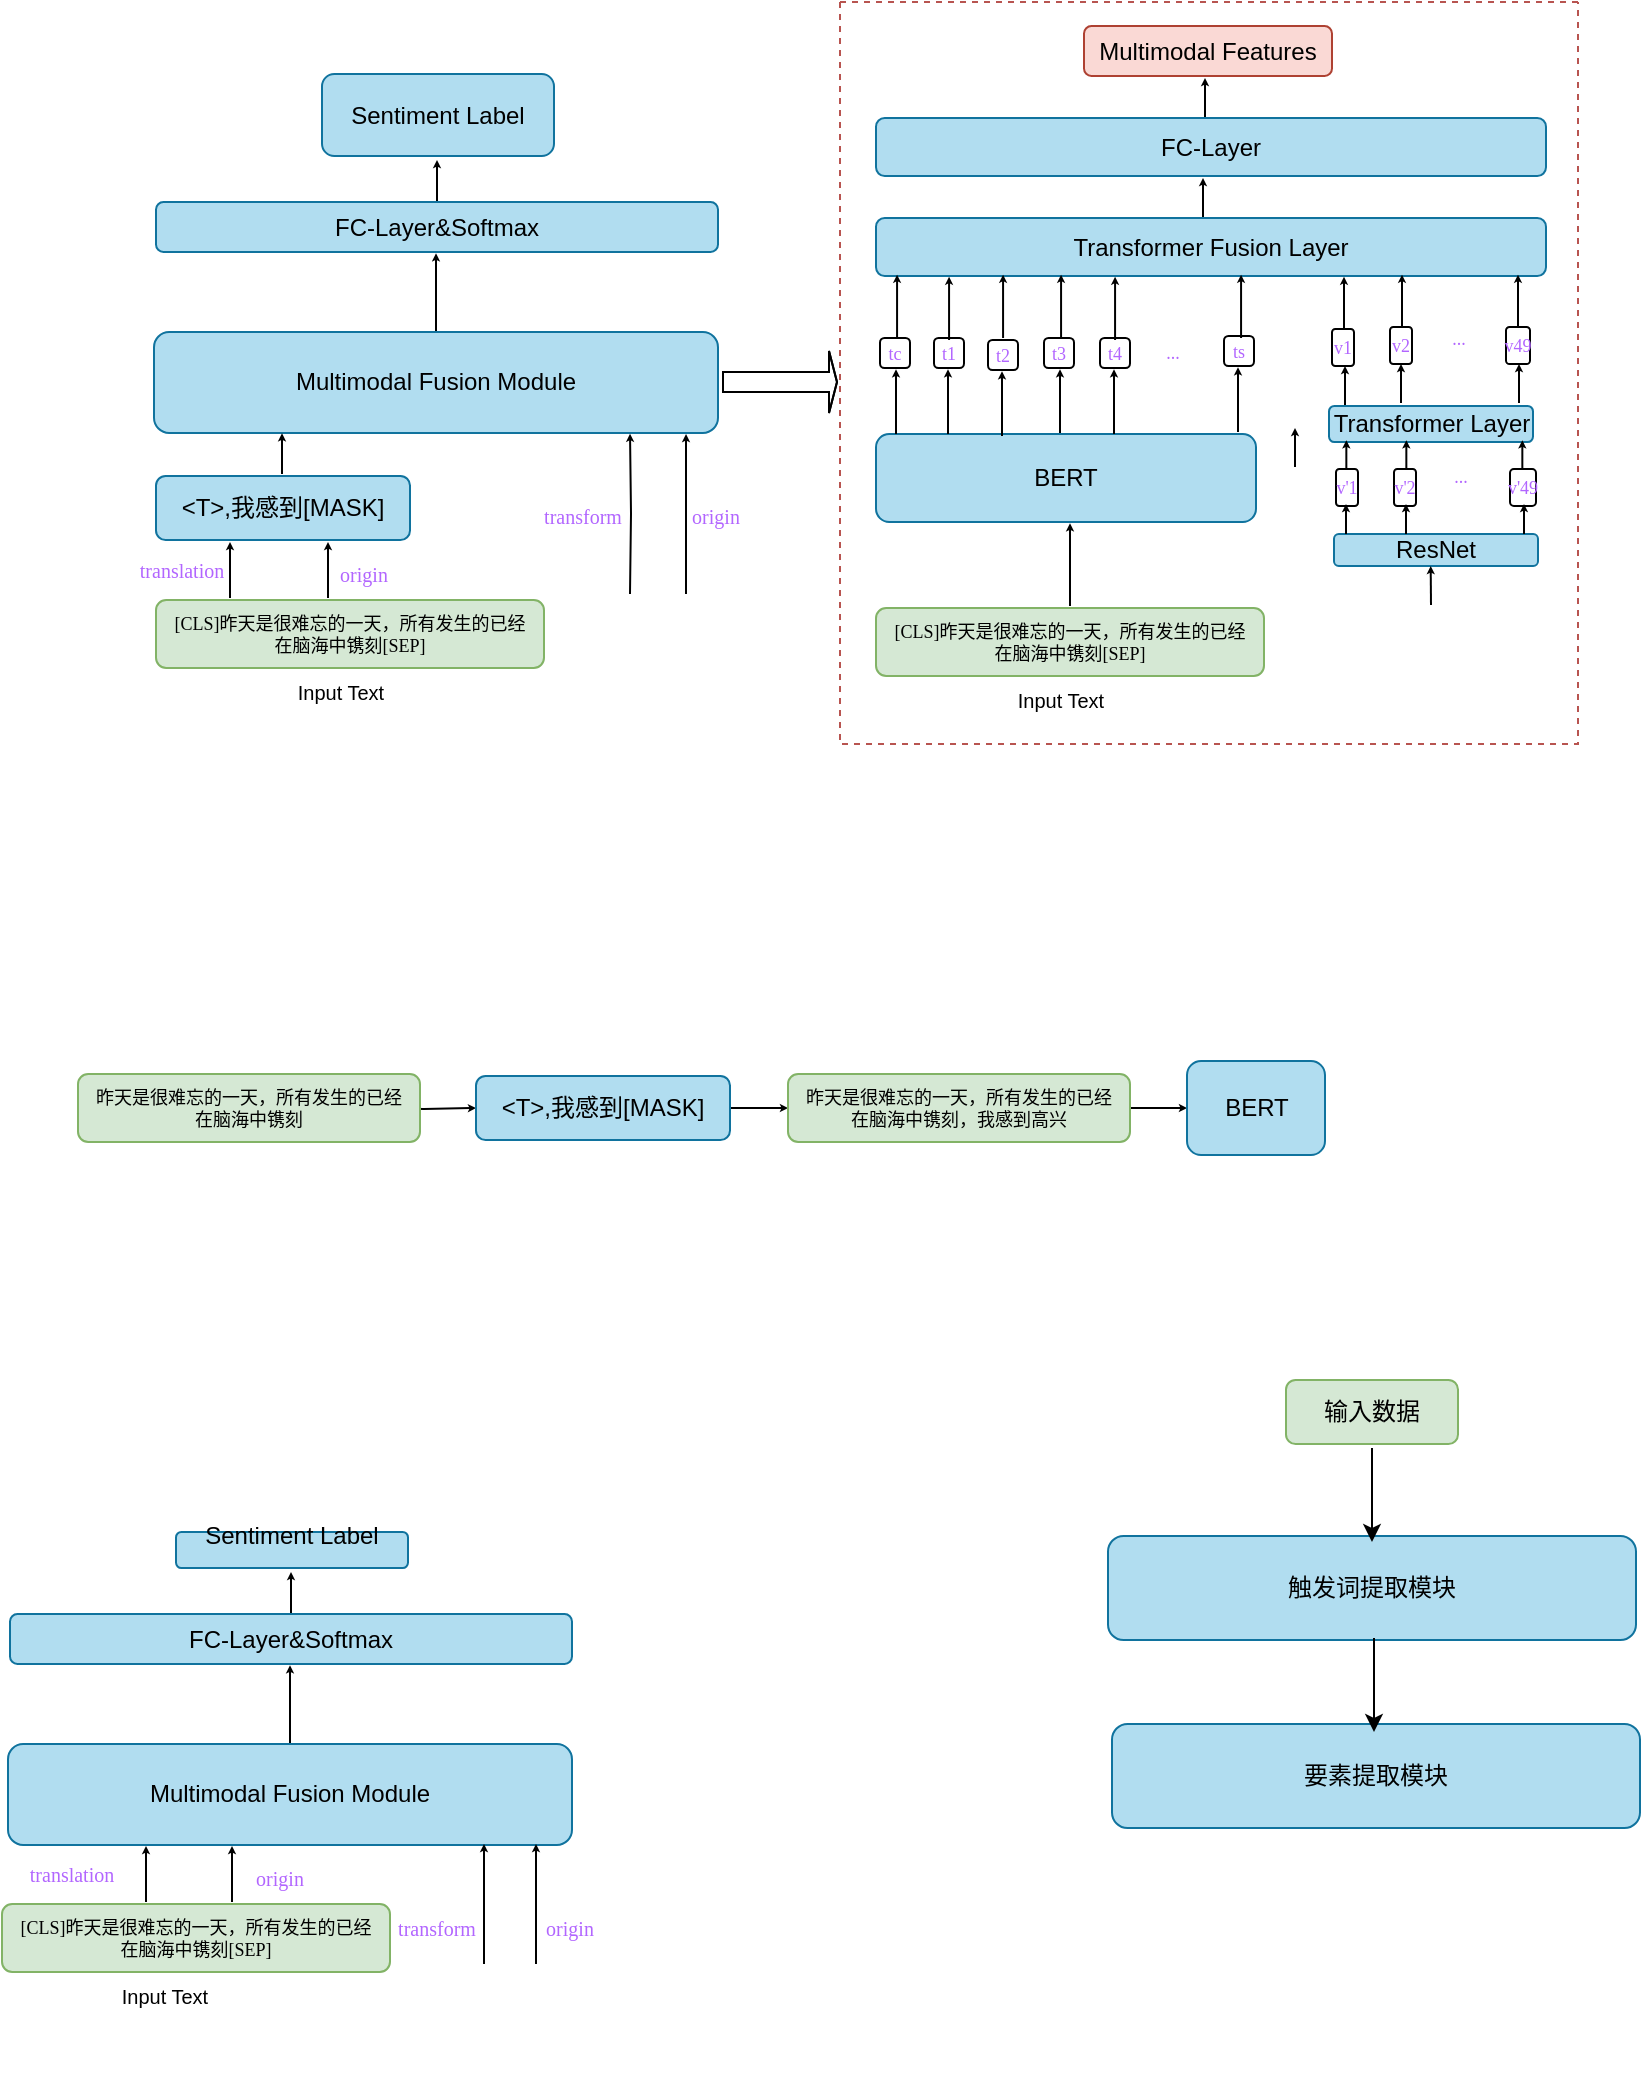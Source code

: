 <mxfile version="22.0.4" type="github" pages="2">
  <diagram id="DhMvold3SxJ4Q7dlmQQz" name="第 1 页">
    <mxGraphModel dx="1221" dy="733" grid="0" gridSize="10" guides="1" tooltips="1" connect="1" arrows="1" fold="1" page="1" pageScale="1" pageWidth="1200" pageHeight="1600" math="0" shadow="0">
      <root>
        <mxCell id="0" />
        <mxCell id="1" parent="0" />
        <mxCell id="Sds84R7D_vY4Y2khIh2S-21" value="" style="edgeStyle=orthogonalEdgeStyle;rounded=0;jumpSize=1;orthogonalLoop=1;jettySize=auto;exitX=0.5;exitY=0;exitDx=0;exitDy=0;fontFamily=Times New Roman;fontSize=15;fontColor=#B266FF;startSize=1;endSize=1;" parent="1" edge="1">
          <mxGeometry relative="1" as="geometry">
            <mxPoint x="563" y="397.667" as="targetPoint" />
            <mxPoint x="563" y="430" as="sourcePoint" />
          </mxGeometry>
        </mxCell>
        <mxCell id="Sds84R7D_vY4Y2khIh2S-1" value="BERT" style="rounded=1;whiteSpace=wrap;fillColor=#b1ddf0;strokeColor=#10739e;" parent="1" vertex="1">
          <mxGeometry x="471" y="430" width="190" height="44" as="geometry" />
        </mxCell>
        <mxCell id="Sds84R7D_vY4Y2khIh2S-2" value="ResNet" style="rounded=1;whiteSpace=wrap;fillColor=#b1ddf0;strokeColor=#10739e;" parent="1" vertex="1">
          <mxGeometry x="700" y="480" width="102" height="16" as="geometry" />
        </mxCell>
        <mxCell id="Sds84R7D_vY4Y2khIh2S-35" value="" style="edgeStyle=orthogonalEdgeStyle;rounded=0;jumpSize=1;orthogonalLoop=1;jettySize=auto;fontFamily=Times New Roman;fontSize=15;fontColor=#B266FF;startSize=1;endSize=1;" parent="1" edge="1">
          <mxGeometry relative="1" as="geometry">
            <mxPoint x="568" y="474.667" as="targetPoint" />
            <mxPoint x="568" y="516" as="sourcePoint" />
          </mxGeometry>
        </mxCell>
        <mxCell id="Sds84R7D_vY4Y2khIh2S-4" value="[CLS]昨天是很难忘的一天，所有发生的已经&#xa;在脑海中镌刻[SEP]" style="text;resizable=0;autosize=1;align=center;verticalAlign=middle;points=[];fillColor=#d5e8d4;strokeColor=#82b366;rounded=1;fontFamily=Times New Roman;fontSize=9;" parent="1" vertex="1">
          <mxGeometry x="471" y="517" width="194" height="34" as="geometry" />
        </mxCell>
        <mxCell id="Sds84R7D_vY4Y2khIh2S-5" value="Input Text" style="text;resizable=0;autosize=1;align=center;verticalAlign=middle;points=[];fillColor=none;strokeColor=none;rounded=0;fontSize=10;" parent="1" vertex="1">
          <mxGeometry x="536" y="551" width="55" height="24" as="geometry" />
        </mxCell>
        <mxCell id="Sds84R7D_vY4Y2khIh2S-40" value="" style="edgeStyle=orthogonalEdgeStyle;rounded=0;jumpSize=1;orthogonalLoop=1;jettySize=auto;exitX=0.5;exitY=0;exitDx=0;exitDy=0;fontFamily=Times New Roman;fontSize=15;fontColor=#B266FF;startSize=1;endSize=1;entryX=0.474;entryY=1;entryDx=0;entryDy=0;entryPerimeter=0;" parent="1" source="Sds84R7D_vY4Y2khIh2S-9" target="Sds84R7D_vY4Y2khIh2S-2" edge="1">
          <mxGeometry relative="1" as="geometry">
            <mxPoint x="748.333" y="501.667" as="targetPoint" />
          </mxGeometry>
        </mxCell>
        <mxCell id="Sds84R7D_vY4Y2khIh2S-9" value="" style="shape=image;imageAspect=0;aspect=fixed;verticalLabelPosition=bottom;verticalAlign=top;fontFamily=Times New Roman;fontSize=9;fontColor=#B266FF;image=https://img1.baidu.com/it/u=3268316227,427495481&amp;fm=253&amp;fmt=auto&amp;app=138&amp;f=JPEG?w=500&amp;h=500;" parent="1" vertex="1">
          <mxGeometry x="718" y="515.5" width="61" height="61" as="geometry" />
        </mxCell>
        <mxCell id="Sds84R7D_vY4Y2khIh2S-12" value="tc" style="rounded=1;whiteSpace=wrap;fontFamily=Times New Roman;fontSize=9;fontColor=#B266FF;" parent="1" vertex="1">
          <mxGeometry x="473" y="382" width="15" height="15" as="geometry" />
        </mxCell>
        <mxCell id="Sds84R7D_vY4Y2khIh2S-13" value="t1" style="rounded=1;whiteSpace=wrap;fontFamily=Times New Roman;fontSize=9;fontColor=#B266FF;" parent="1" vertex="1">
          <mxGeometry x="500" y="382" width="15" height="15" as="geometry" />
        </mxCell>
        <mxCell id="Sds84R7D_vY4Y2khIh2S-14" value="t2" style="rounded=1;whiteSpace=wrap;fontFamily=Times New Roman;fontSize=9;fontColor=#B266FF;" parent="1" vertex="1">
          <mxGeometry x="527" y="383" width="15" height="15" as="geometry" />
        </mxCell>
        <mxCell id="Sds84R7D_vY4Y2khIh2S-15" value="ts" style="rounded=1;whiteSpace=wrap;fontFamily=Times New Roman;fontSize=9;fontColor=#B266FF;" parent="1" vertex="1">
          <mxGeometry x="645" y="381" width="15" height="15" as="geometry" />
        </mxCell>
        <mxCell id="Sds84R7D_vY4Y2khIh2S-16" value="..." style="text;resizable=0;autosize=1;align=center;verticalAlign=middle;points=[];fillColor=none;strokeColor=none;rounded=0;fontFamily=Times New Roman;fontSize=9;fontColor=#B266FF;" parent="1" vertex="1">
          <mxGeometry x="605" y="374" width="29" height="30" as="geometry" />
        </mxCell>
        <mxCell id="Sds84R7D_vY4Y2khIh2S-19" value="t3" style="rounded=1;whiteSpace=wrap;fontFamily=Times New Roman;fontSize=9;fontColor=#B266FF;" parent="1" vertex="1">
          <mxGeometry x="555" y="382" width="15" height="15" as="geometry" />
        </mxCell>
        <mxCell id="Sds84R7D_vY4Y2khIh2S-20" value="t4" style="rounded=1;whiteSpace=wrap;fontFamily=Times New Roman;fontSize=9;fontColor=#B266FF;" parent="1" vertex="1">
          <mxGeometry x="583" y="382" width="15" height="15" as="geometry" />
        </mxCell>
        <mxCell id="Sds84R7D_vY4Y2khIh2S-22" value="" style="edgeStyle=orthogonalEdgeStyle;rounded=0;jumpSize=1;orthogonalLoop=1;jettySize=auto;exitX=0.5;exitY=0;exitDx=0;exitDy=0;fontFamily=Times New Roman;fontSize=15;fontColor=#B266FF;startSize=1;endSize=1;" parent="1" edge="1">
          <mxGeometry relative="1" as="geometry">
            <mxPoint x="590" y="397.667" as="targetPoint" />
            <mxPoint x="590" y="430" as="sourcePoint" />
          </mxGeometry>
        </mxCell>
        <mxCell id="Sds84R7D_vY4Y2khIh2S-23" value="" style="edgeStyle=orthogonalEdgeStyle;rounded=0;jumpSize=1;orthogonalLoop=1;jettySize=auto;exitX=0.5;exitY=0;exitDx=0;exitDy=0;fontFamily=Times New Roman;fontSize=15;fontColor=#B266FF;startSize=1;endSize=1;" parent="1" edge="1">
          <mxGeometry relative="1" as="geometry">
            <mxPoint x="652" y="396.667" as="targetPoint" />
            <mxPoint x="652" y="429" as="sourcePoint" />
          </mxGeometry>
        </mxCell>
        <mxCell id="Sds84R7D_vY4Y2khIh2S-24" value="" style="edgeStyle=orthogonalEdgeStyle;jumpSize=1;orthogonalLoop=1;jettySize=auto;exitX=0.5;exitY=0;exitDx=0;exitDy=0;fontFamily=Times New Roman;fontSize=10;fontColor=#B266FF;startSize=1;endSize=1;rounded=0;" parent="1" edge="1">
          <mxGeometry relative="1" as="geometry">
            <mxPoint x="481" y="397.667" as="targetPoint" />
            <mxPoint x="481" y="430" as="sourcePoint" />
          </mxGeometry>
        </mxCell>
        <mxCell id="Sds84R7D_vY4Y2khIh2S-25" value="" style="edgeStyle=orthogonalEdgeStyle;rounded=0;jumpSize=1;orthogonalLoop=1;jettySize=auto;exitX=0.5;exitY=0;exitDx=0;exitDy=0;fontFamily=Times New Roman;fontSize=15;fontColor=#B266FF;startSize=1;endSize=1;" parent="1" edge="1">
          <mxGeometry relative="1" as="geometry">
            <mxPoint x="507" y="397.667" as="targetPoint" />
            <mxPoint x="507" y="430" as="sourcePoint" />
          </mxGeometry>
        </mxCell>
        <mxCell id="Sds84R7D_vY4Y2khIh2S-26" value="" style="edgeStyle=orthogonalEdgeStyle;rounded=0;jumpSize=1;orthogonalLoop=1;jettySize=auto;exitX=0.5;exitY=0;exitDx=0;exitDy=0;fontFamily=Times New Roman;fontSize=15;fontColor=#B266FF;startSize=1;endSize=1;" parent="1" edge="1">
          <mxGeometry relative="1" as="geometry">
            <mxPoint x="534" y="398.667" as="targetPoint" />
            <mxPoint x="534" y="431" as="sourcePoint" />
          </mxGeometry>
        </mxCell>
        <mxCell id="Sds84R7D_vY4Y2khIh2S-30" value="Transformer Fusion Layer" style="rounded=1;whiteSpace=wrap;fillColor=#b1ddf0;strokeColor=#10739e;" parent="1" vertex="1">
          <mxGeometry x="471" y="322" width="335" height="29" as="geometry" />
        </mxCell>
        <mxCell id="Sds84R7D_vY4Y2khIh2S-31" value="Transformer Layer" style="rounded=1;whiteSpace=wrap;fillColor=#b1ddf0;strokeColor=#10739e;align=center;" parent="1" vertex="1">
          <mxGeometry x="697.5" y="416" width="102" height="18" as="geometry" />
        </mxCell>
        <mxCell id="Sds84R7D_vY4Y2khIh2S-36" value="v&#39;1" style="rounded=1;whiteSpace=wrap;fontFamily=Times New Roman;fontSize=9;fontColor=#B266FF;" parent="1" vertex="1">
          <mxGeometry x="701" y="447.5" width="11" height="18.5" as="geometry" />
        </mxCell>
        <mxCell id="Sds84R7D_vY4Y2khIh2S-41" value="v&#39;2" style="rounded=1;whiteSpace=wrap;fontFamily=Times New Roman;fontSize=9;fontColor=#B266FF;" parent="1" vertex="1">
          <mxGeometry x="730" y="447.5" width="11" height="18.5" as="geometry" />
        </mxCell>
        <mxCell id="Sds84R7D_vY4Y2khIh2S-42" value="v&#39;49" style="rounded=1;whiteSpace=wrap;fontFamily=Times New Roman;fontSize=9;fontColor=#B266FF;" parent="1" vertex="1">
          <mxGeometry x="788" y="447.5" width="13" height="18.5" as="geometry" />
        </mxCell>
        <mxCell id="Sds84R7D_vY4Y2khIh2S-43" value="..." style="text;resizable=0;autosize=1;align=center;verticalAlign=middle;points=[];fillColor=none;strokeColor=none;rounded=0;fontFamily=Times New Roman;fontSize=9;fontColor=#B266FF;" parent="1" vertex="1">
          <mxGeometry x="749" y="436" width="29" height="30" as="geometry" />
        </mxCell>
        <mxCell id="Sds84R7D_vY4Y2khIh2S-49" value="" style="edgeStyle=orthogonalEdgeStyle;rounded=0;jumpSize=1;orthogonalLoop=1;jettySize=auto;fontFamily=Times New Roman;fontSize=15;fontColor=#B266FF;startSize=1;endSize=1;" parent="1" edge="1">
          <mxGeometry relative="1" as="geometry">
            <mxPoint x="706.17" y="433.167" as="targetPoint" />
            <mxPoint x="706.17" y="447.5" as="sourcePoint" />
          </mxGeometry>
        </mxCell>
        <mxCell id="Sds84R7D_vY4Y2khIh2S-52" value="" style="edgeStyle=orthogonalEdgeStyle;rounded=0;jumpSize=1;orthogonalLoop=1;jettySize=auto;exitX=0.5;exitY=0;exitDx=0;exitDy=0;fontFamily=Times New Roman;fontSize=15;fontColor=#B266FF;startSize=1;endSize=1;entryX=0.474;entryY=1;entryDx=0;entryDy=0;entryPerimeter=0;" parent="1" edge="1">
          <mxGeometry relative="1" as="geometry">
            <mxPoint x="680.5" y="427" as="targetPoint" />
            <mxPoint x="680.5" y="446.5" as="sourcePoint" />
          </mxGeometry>
        </mxCell>
        <mxCell id="Sds84R7D_vY4Y2khIh2S-53" value="" style="edgeStyle=orthogonalEdgeStyle;rounded=0;jumpSize=1;orthogonalLoop=1;jettySize=auto;fontFamily=Times New Roman;fontSize=15;fontColor=#B266FF;startSize=1;endSize=1;" parent="1" edge="1">
          <mxGeometry relative="1" as="geometry">
            <mxPoint x="706" y="465" as="targetPoint" />
            <mxPoint x="706" y="480" as="sourcePoint" />
          </mxGeometry>
        </mxCell>
        <mxCell id="Sds84R7D_vY4Y2khIh2S-54" value="" style="edgeStyle=orthogonalEdgeStyle;rounded=0;jumpSize=1;orthogonalLoop=1;jettySize=auto;fontFamily=Times New Roman;fontSize=15;fontColor=#B266FF;startSize=1;endSize=1;" parent="1" edge="1">
          <mxGeometry relative="1" as="geometry">
            <mxPoint x="736" y="465" as="targetPoint" />
            <mxPoint x="736" y="480" as="sourcePoint" />
          </mxGeometry>
        </mxCell>
        <mxCell id="Sds84R7D_vY4Y2khIh2S-55" value="" style="edgeStyle=orthogonalEdgeStyle;rounded=0;jumpSize=1;orthogonalLoop=1;jettySize=auto;fontFamily=Times New Roman;fontSize=15;fontColor=#B266FF;startSize=1;endSize=1;" parent="1" edge="1">
          <mxGeometry relative="1" as="geometry">
            <mxPoint x="795" y="465" as="targetPoint" />
            <mxPoint x="795" y="480" as="sourcePoint" />
          </mxGeometry>
        </mxCell>
        <mxCell id="Sds84R7D_vY4Y2khIh2S-57" value="" style="edgeStyle=orthogonalEdgeStyle;rounded=0;jumpSize=1;orthogonalLoop=1;jettySize=auto;fontFamily=Times New Roman;fontSize=15;fontColor=#B266FF;startSize=1;endSize=1;" parent="1" edge="1">
          <mxGeometry relative="1" as="geometry">
            <mxPoint x="736.17" y="433.167" as="targetPoint" />
            <mxPoint x="736.17" y="447.5" as="sourcePoint" />
          </mxGeometry>
        </mxCell>
        <mxCell id="Sds84R7D_vY4Y2khIh2S-58" value="" style="edgeStyle=orthogonalEdgeStyle;rounded=0;jumpSize=1;orthogonalLoop=1;jettySize=auto;fontFamily=Times New Roman;fontSize=15;fontColor=#B266FF;startSize=1;endSize=1;" parent="1" edge="1">
          <mxGeometry relative="1" as="geometry">
            <mxPoint x="794.17" y="433.167" as="targetPoint" />
            <mxPoint x="794.17" y="447.5" as="sourcePoint" />
          </mxGeometry>
        </mxCell>
        <mxCell id="Sds84R7D_vY4Y2khIh2S-60" value="" style="edgeStyle=orthogonalEdgeStyle;rounded=0;jumpSize=1;orthogonalLoop=1;jettySize=auto;exitX=0.5;exitY=0;exitDx=0;exitDy=0;fontFamily=Times New Roman;fontSize=15;fontColor=#B266FF;startSize=1;endSize=1;entryX=0.474;entryY=1;entryDx=0;entryDy=0;entryPerimeter=0;" parent="1" edge="1">
          <mxGeometry relative="1" as="geometry">
            <mxPoint x="705.5" y="396" as="targetPoint" />
            <mxPoint x="705.5" y="415.5" as="sourcePoint" />
          </mxGeometry>
        </mxCell>
        <mxCell id="Sds84R7D_vY4Y2khIh2S-61" value="" style="edgeStyle=orthogonalEdgeStyle;rounded=0;jumpSize=1;orthogonalLoop=1;jettySize=auto;exitX=0.5;exitY=0;exitDx=0;exitDy=0;fontFamily=Times New Roman;fontSize=15;fontColor=#B266FF;startSize=1;endSize=1;entryX=0.474;entryY=1;entryDx=0;entryDy=0;entryPerimeter=0;" parent="1" edge="1">
          <mxGeometry relative="1" as="geometry">
            <mxPoint x="733.5" y="395" as="targetPoint" />
            <mxPoint x="733.5" y="414.5" as="sourcePoint" />
          </mxGeometry>
        </mxCell>
        <mxCell id="Sds84R7D_vY4Y2khIh2S-63" value="" style="edgeStyle=orthogonalEdgeStyle;rounded=0;jumpSize=1;orthogonalLoop=1;jettySize=auto;exitX=0.5;exitY=0;exitDx=0;exitDy=0;fontFamily=Times New Roman;fontSize=15;fontColor=#B266FF;startSize=1;endSize=1;entryX=0.474;entryY=1;entryDx=0;entryDy=0;entryPerimeter=0;" parent="1" edge="1">
          <mxGeometry relative="1" as="geometry">
            <mxPoint x="792.5" y="395" as="targetPoint" />
            <mxPoint x="792.5" y="414.5" as="sourcePoint" />
          </mxGeometry>
        </mxCell>
        <mxCell id="Sds84R7D_vY4Y2khIh2S-64" value="..." style="text;resizable=0;autosize=1;align=center;verticalAlign=middle;points=[];fillColor=none;strokeColor=none;rounded=0;fontFamily=Times New Roman;fontSize=9;fontColor=#B266FF;" parent="1" vertex="1">
          <mxGeometry x="748" y="367" width="29" height="30" as="geometry" />
        </mxCell>
        <mxCell id="Sds84R7D_vY4Y2khIh2S-65" value="v1" style="rounded=1;whiteSpace=wrap;fontFamily=Times New Roman;fontSize=9;fontColor=#B266FF;" parent="1" vertex="1">
          <mxGeometry x="699" y="377.5" width="11" height="18.5" as="geometry" />
        </mxCell>
        <mxCell id="Sds84R7D_vY4Y2khIh2S-66" value="v2" style="rounded=1;whiteSpace=wrap;fontFamily=Times New Roman;fontSize=9;fontColor=#B266FF;" parent="1" vertex="1">
          <mxGeometry x="728" y="376.5" width="11" height="18.5" as="geometry" />
        </mxCell>
        <mxCell id="Sds84R7D_vY4Y2khIh2S-67" value="v49" style="rounded=1;whiteSpace=wrap;fontFamily=Times New Roman;fontSize=9;fontColor=#B266FF;" parent="1" vertex="1">
          <mxGeometry x="786" y="376.5" width="12" height="18.5" as="geometry" />
        </mxCell>
        <mxCell id="Sds84R7D_vY4Y2khIh2S-70" value="FC-Layer" style="rounded=1;whiteSpace=wrap;fillColor=#b1ddf0;strokeColor=#10739e;" parent="1" vertex="1">
          <mxGeometry x="471" y="272" width="335" height="29" as="geometry" />
        </mxCell>
        <mxCell id="Sds84R7D_vY4Y2khIh2S-71" value="Multimodal Features" style="rounded=1;whiteSpace=wrap;fillColor=#fad9d5;strokeColor=#ae4132;" parent="1" vertex="1">
          <mxGeometry x="575" y="226" width="124" height="25" as="geometry" />
        </mxCell>
        <mxCell id="Sds84R7D_vY4Y2khIh2S-76" value="" style="edgeStyle=orthogonalEdgeStyle;rounded=0;jumpSize=1;orthogonalLoop=1;jettySize=auto;entryX=0.028;entryY=0.977;entryDx=0;entryDy=0;entryPerimeter=0;fontFamily=Times New Roman;fontSize=10;fontColor=#B266FF;startSize=1;endSize=1;" parent="1" edge="1">
          <mxGeometry relative="1" as="geometry">
            <mxPoint x="481.533" y="382" as="sourcePoint" />
            <mxPoint x="481.533" y="350.333" as="targetPoint" />
          </mxGeometry>
        </mxCell>
        <mxCell id="Sds84R7D_vY4Y2khIh2S-77" value="" style="edgeStyle=orthogonalEdgeStyle;rounded=0;jumpSize=1;orthogonalLoop=1;jettySize=auto;entryX=0.028;entryY=0.977;entryDx=0;entryDy=0;entryPerimeter=0;fontFamily=Times New Roman;fontSize=10;fontColor=#B266FF;startSize=1;endSize=1;" parent="1" edge="1">
          <mxGeometry relative="1" as="geometry">
            <mxPoint x="653.533" y="382" as="sourcePoint" />
            <mxPoint x="653.533" y="350.333" as="targetPoint" />
          </mxGeometry>
        </mxCell>
        <mxCell id="Sds84R7D_vY4Y2khIh2S-78" value="" style="edgeStyle=orthogonalEdgeStyle;rounded=0;jumpSize=1;orthogonalLoop=1;jettySize=auto;entryX=0.028;entryY=0.977;entryDx=0;entryDy=0;entryPerimeter=0;fontFamily=Times New Roman;fontSize=10;fontColor=#B266FF;startSize=1;endSize=1;" parent="1" edge="1">
          <mxGeometry relative="1" as="geometry">
            <mxPoint x="507.533" y="383" as="sourcePoint" />
            <mxPoint x="507.533" y="351.333" as="targetPoint" />
          </mxGeometry>
        </mxCell>
        <mxCell id="Sds84R7D_vY4Y2khIh2S-79" value="" style="edgeStyle=orthogonalEdgeStyle;rounded=0;jumpSize=1;orthogonalLoop=1;jettySize=auto;entryX=0.028;entryY=0.977;entryDx=0;entryDy=0;entryPerimeter=0;fontFamily=Times New Roman;fontSize=10;fontColor=#B266FF;startSize=1;endSize=1;" parent="1" edge="1">
          <mxGeometry relative="1" as="geometry">
            <mxPoint x="563.533" y="382" as="sourcePoint" />
            <mxPoint x="563.533" y="350.333" as="targetPoint" />
          </mxGeometry>
        </mxCell>
        <mxCell id="Sds84R7D_vY4Y2khIh2S-80" value="" style="edgeStyle=orthogonalEdgeStyle;rounded=0;jumpSize=1;orthogonalLoop=1;jettySize=auto;entryX=0.028;entryY=0.977;entryDx=0;entryDy=0;entryPerimeter=0;fontFamily=Times New Roman;fontSize=10;fontColor=#B266FF;startSize=1;endSize=1;" parent="1" edge="1">
          <mxGeometry relative="1" as="geometry">
            <mxPoint x="590.533" y="383" as="sourcePoint" />
            <mxPoint x="590.533" y="351.333" as="targetPoint" />
          </mxGeometry>
        </mxCell>
        <mxCell id="Sds84R7D_vY4Y2khIh2S-81" value="" style="edgeStyle=orthogonalEdgeStyle;rounded=0;jumpSize=1;orthogonalLoop=1;jettySize=auto;entryX=0.028;entryY=0.977;entryDx=0;entryDy=0;entryPerimeter=0;fontFamily=Times New Roman;fontSize=10;fontColor=#B266FF;startSize=1;endSize=1;" parent="1" edge="1">
          <mxGeometry relative="1" as="geometry">
            <mxPoint x="792" y="376" as="sourcePoint" />
            <mxPoint x="792" y="350.333" as="targetPoint" />
          </mxGeometry>
        </mxCell>
        <mxCell id="Sds84R7D_vY4Y2khIh2S-82" value="" style="edgeStyle=orthogonalEdgeStyle;rounded=0;jumpSize=1;orthogonalLoop=1;jettySize=auto;entryX=0.028;entryY=0.977;entryDx=0;entryDy=0;entryPerimeter=0;fontFamily=Times New Roman;fontSize=10;fontColor=#B266FF;startSize=1;endSize=1;" parent="1" edge="1">
          <mxGeometry relative="1" as="geometry">
            <mxPoint x="534.533" y="382" as="sourcePoint" />
            <mxPoint x="534.533" y="350.333" as="targetPoint" />
          </mxGeometry>
        </mxCell>
        <mxCell id="Sds84R7D_vY4Y2khIh2S-83" value="" style="edgeStyle=orthogonalEdgeStyle;rounded=0;jumpSize=1;orthogonalLoop=1;jettySize=auto;entryX=0.028;entryY=0.977;entryDx=0;entryDy=0;entryPerimeter=0;fontFamily=Times New Roman;fontSize=10;fontColor=#B266FF;startSize=1;endSize=1;" parent="1" edge="1">
          <mxGeometry relative="1" as="geometry">
            <mxPoint x="705" y="377" as="sourcePoint" />
            <mxPoint x="705" y="351.333" as="targetPoint" />
          </mxGeometry>
        </mxCell>
        <mxCell id="Sds84R7D_vY4Y2khIh2S-84" value="" style="edgeStyle=orthogonalEdgeStyle;rounded=0;jumpSize=1;orthogonalLoop=1;jettySize=auto;entryX=0.028;entryY=0.977;entryDx=0;entryDy=0;entryPerimeter=0;fontFamily=Times New Roman;fontSize=10;fontColor=#B266FF;startSize=1;endSize=1;" parent="1" edge="1">
          <mxGeometry relative="1" as="geometry">
            <mxPoint x="734" y="376" as="sourcePoint" />
            <mxPoint x="734" y="350.333" as="targetPoint" />
          </mxGeometry>
        </mxCell>
        <mxCell id="Sds84R7D_vY4Y2khIh2S-88" value="" style="edgeStyle=orthogonalEdgeStyle;rounded=0;jumpSize=1;orthogonalLoop=1;jettySize=auto;exitX=0.5;exitY=0;exitDx=0;exitDy=0;fontFamily=Times New Roman;fontSize=15;fontColor=#B266FF;startSize=1;endSize=1;entryX=0.474;entryY=1;entryDx=0;entryDy=0;entryPerimeter=0;" parent="1" edge="1">
          <mxGeometry relative="1" as="geometry">
            <mxPoint x="634.5" y="302" as="targetPoint" />
            <mxPoint x="634.5" y="321.5" as="sourcePoint" />
          </mxGeometry>
        </mxCell>
        <mxCell id="Sds84R7D_vY4Y2khIh2S-92" value="" style="edgeStyle=orthogonalEdgeStyle;rounded=0;jumpSize=1;orthogonalLoop=1;jettySize=auto;exitX=0.5;exitY=0;exitDx=0;exitDy=0;fontFamily=Times New Roman;fontSize=15;fontColor=#B266FF;startSize=1;endSize=1;entryX=0.474;entryY=1;entryDx=0;entryDy=0;entryPerimeter=0;" parent="1" edge="1">
          <mxGeometry relative="1" as="geometry">
            <mxPoint x="635.5" y="252" as="targetPoint" />
            <mxPoint x="635.5" y="271.5" as="sourcePoint" />
          </mxGeometry>
        </mxCell>
        <mxCell id="Sds84R7D_vY4Y2khIh2S-119" value="" style="edgeStyle=orthogonalEdgeStyle;rounded=0;jumpSize=1;orthogonalLoop=1;jettySize=auto;fontFamily=Times New Roman;fontSize=1;fontColor=#B266FF;startSize=1;endSize=1;" parent="1" source="Sds84R7D_vY4Y2khIh2S-94" edge="1">
          <mxGeometry relative="1" as="geometry">
            <mxPoint x="251" y="339.667" as="targetPoint" />
          </mxGeometry>
        </mxCell>
        <mxCell id="Sds84R7D_vY4Y2khIh2S-94" value="Multimodal Fusion Module" style="rounded=1;whiteSpace=wrap;fillColor=#b1ddf0;strokeColor=#10739e;" parent="1" vertex="1">
          <mxGeometry x="110" y="379" width="282" height="50.5" as="geometry" />
        </mxCell>
        <mxCell id="Sds84R7D_vY4Y2khIh2S-95" value="[CLS]昨天是很难忘的一天，所有发生的已经&#xa;在脑海中镌刻[SEP]" style="text;resizable=0;autosize=1;align=center;verticalAlign=middle;points=[];fillColor=#d5e8d4;strokeColor=#82b366;rounded=1;fontFamily=Times New Roman;fontSize=9;" parent="1" vertex="1">
          <mxGeometry x="111" y="513" width="194" height="34" as="geometry" />
        </mxCell>
        <mxCell id="Sds84R7D_vY4Y2khIh2S-96" value="Input Text" style="text;resizable=0;autosize=1;align=center;verticalAlign=middle;points=[];fillColor=none;strokeColor=none;rounded=0;fontSize=10;" parent="1" vertex="1">
          <mxGeometry x="176" y="547" width="55" height="24" as="geometry" />
        </mxCell>
        <mxCell id="Sds84R7D_vY4Y2khIh2S-97" value="" style="shape=image;imageAspect=0;aspect=fixed;verticalLabelPosition=bottom;verticalAlign=top;fontFamily=Times New Roman;fontSize=9;fontColor=#B266FF;image=https://img1.baidu.com/it/u=3268316227,427495481&amp;fm=253&amp;fmt=auto&amp;app=138&amp;f=JPEG?w=500&amp;h=500;" parent="1" vertex="1">
          <mxGeometry x="331" y="508" width="61" height="61" as="geometry" />
        </mxCell>
        <mxCell id="Sds84R7D_vY4Y2khIh2S-121" value="" style="edgeStyle=orthogonalEdgeStyle;rounded=0;jumpSize=1;orthogonalLoop=1;jettySize=auto;fontFamily=Times New Roman;fontSize=1;fontColor=#B266FF;startSize=1;endSize=1;" parent="1" source="Sds84R7D_vY4Y2khIh2S-100" edge="1">
          <mxGeometry relative="1" as="geometry">
            <mxPoint x="251.5" y="293" as="targetPoint" />
          </mxGeometry>
        </mxCell>
        <mxCell id="Sds84R7D_vY4Y2khIh2S-100" value="FC-Layer&amp;Softmax" style="rounded=1;whiteSpace=wrap;fillColor=#b1ddf0;strokeColor=#10739e;" parent="1" vertex="1">
          <mxGeometry x="111" y="314" width="281" height="25" as="geometry" />
        </mxCell>
        <mxCell id="Sds84R7D_vY4Y2khIh2S-101" value="&lt;T&gt;,我感到[MASK]" style="rounded=1;whiteSpace=wrap;fillColor=#b1ddf0;strokeColor=#10739e;" parent="1" vertex="1">
          <mxGeometry x="111" y="451" width="127" height="32" as="geometry" />
        </mxCell>
        <mxCell id="Sds84R7D_vY4Y2khIh2S-102" value="" style="edgeStyle=orthogonalEdgeStyle;rounded=0;jumpSize=1;orthogonalLoop=1;jettySize=auto;fontFamily=Times New Roman;fontSize=15;fontColor=#B266FF;startSize=1;endSize=1;" parent="1" edge="1">
          <mxGeometry relative="1" as="geometry">
            <mxPoint x="148" y="484" as="targetPoint" />
            <mxPoint x="148" y="512" as="sourcePoint" />
          </mxGeometry>
        </mxCell>
        <mxCell id="Sds84R7D_vY4Y2khIh2S-103" value="" style="edgeStyle=orthogonalEdgeStyle;rounded=0;jumpSize=1;orthogonalLoop=1;jettySize=auto;fontFamily=Times New Roman;fontSize=15;fontColor=#B266FF;startSize=1;endSize=1;" parent="1" edge="1">
          <mxGeometry relative="1" as="geometry">
            <mxPoint x="197" y="484" as="targetPoint" />
            <mxPoint x="197" y="512" as="sourcePoint" />
          </mxGeometry>
        </mxCell>
        <mxCell id="Sds84R7D_vY4Y2khIh2S-104" value="origin" style="text;resizable=0;autosize=1;align=center;verticalAlign=middle;points=[];fillColor=none;strokeColor=none;rounded=0;fontFamily=Times New Roman;fontSize=10;fontColor=#B266FF;" parent="1" vertex="1">
          <mxGeometry x="194" y="488" width="42" height="24" as="geometry" />
        </mxCell>
        <mxCell id="Sds84R7D_vY4Y2khIh2S-105" value="translation" style="text;resizable=0;autosize=1;align=center;verticalAlign=middle;points=[];fillColor=none;strokeColor=none;rounded=0;fontFamily=Times New Roman;fontSize=10;fontColor=#B266FF;" parent="1" vertex="1">
          <mxGeometry x="94" y="486" width="60" height="24" as="geometry" />
        </mxCell>
        <mxCell id="Sds84R7D_vY4Y2khIh2S-106" value="" style="edgeStyle=orthogonalEdgeStyle;rounded=0;jumpSize=1;orthogonalLoop=1;jettySize=auto;fontFamily=Times New Roman;fontSize=15;fontColor=#B266FF;startSize=1;endSize=1;entryX=0.844;entryY=1.007;entryDx=0;entryDy=0;entryPerimeter=0;" parent="1" target="Sds84R7D_vY4Y2khIh2S-94" edge="1">
          <mxGeometry relative="1" as="geometry">
            <mxPoint x="348" y="468.667" as="targetPoint" />
            <mxPoint x="348" y="510" as="sourcePoint" />
          </mxGeometry>
        </mxCell>
        <mxCell id="Sds84R7D_vY4Y2khIh2S-107" value="" style="edgeStyle=orthogonalEdgeStyle;rounded=0;jumpSize=1;orthogonalLoop=1;jettySize=auto;fontFamily=Times New Roman;fontSize=15;fontColor=#B266FF;startSize=1;endSize=1;" parent="1" edge="1">
          <mxGeometry relative="1" as="geometry">
            <mxPoint x="174" y="429.667" as="targetPoint" />
            <mxPoint x="174" y="450" as="sourcePoint" />
          </mxGeometry>
        </mxCell>
        <mxCell id="Sds84R7D_vY4Y2khIh2S-108" value="" style="edgeStyle=orthogonalEdgeStyle;rounded=0;jumpSize=1;orthogonalLoop=1;jettySize=auto;fontFamily=Times New Roman;fontSize=15;fontColor=#B266FF;startSize=1;endSize=1;entryX=0.844;entryY=1.007;entryDx=0;entryDy=0;entryPerimeter=0;" parent="1" edge="1">
          <mxGeometry relative="1" as="geometry">
            <mxPoint x="376.008" y="430.011" as="targetPoint" />
            <mxPoint x="376" y="510" as="sourcePoint" />
          </mxGeometry>
        </mxCell>
        <mxCell id="Sds84R7D_vY4Y2khIh2S-109" value="origin" style="text;resizable=0;autosize=1;align=center;verticalAlign=middle;points=[];fillColor=none;strokeColor=none;rounded=0;fontFamily=Times New Roman;fontSize=10;fontColor=#B266FF;" parent="1" vertex="1">
          <mxGeometry x="370" y="459" width="42" height="24" as="geometry" />
        </mxCell>
        <mxCell id="Sds84R7D_vY4Y2khIh2S-110" value="transform" style="text;resizable=0;autosize=1;align=center;verticalAlign=middle;points=[];fillColor=none;strokeColor=none;rounded=0;fontFamily=Times New Roman;fontSize=10;fontColor=#B266FF;" parent="1" vertex="1">
          <mxGeometry x="296" y="459" width="57" height="24" as="geometry" />
        </mxCell>
        <mxCell id="Sds84R7D_vY4Y2khIh2S-112" value="" style="shape=flexArrow;endArrow=classic;rounded=0;fontFamily=Times New Roman;fontSize=10;fontColor=#B266FF;startSize=1;endSize=1;jumpSize=1;" parent="1" edge="1">
          <mxGeometry width="50" height="50" relative="1" as="geometry">
            <mxPoint x="394" y="404" as="sourcePoint" />
            <mxPoint x="452" y="404" as="targetPoint" />
            <Array as="points">
              <mxPoint x="406" y="404" />
            </Array>
          </mxGeometry>
        </mxCell>
        <mxCell id="Sds84R7D_vY4Y2khIh2S-113" value="" style="swimlane;startSize=0;fontFamily=Times New Roman;fontSize=1;fontStyle=0;strokeColor=#b85450;dashed=1;perimeterSpacing=1;fillColor=#f8cecc;gradientColor=#ea6b66;swimlaneLine=1;" parent="1" vertex="1">
          <mxGeometry x="453" y="214" width="369" height="371" as="geometry">
            <mxRectangle x="453" y="214" width="50" height="44" as="alternateBounds" />
          </mxGeometry>
        </mxCell>
        <mxCell id="Sds84R7D_vY4Y2khIh2S-120" value="&#xa;Sentiment Label&#xa;" style="rounded=1;whiteSpace=wrap;fillColor=#b1ddf0;strokeColor=#10739e;" parent="1" vertex="1">
          <mxGeometry x="194" y="250" width="116" height="41" as="geometry" />
        </mxCell>
        <mxCell id="Sds84R7D_vY4Y2khIh2S-124" value="" style="edgeStyle=orthogonalEdgeStyle;rounded=0;jumpSize=1;orthogonalLoop=1;jettySize=auto;entryX=0;entryY=0.5;entryDx=0;entryDy=0;fontFamily=Times New Roman;fontSize=1;fontColor=#B266FF;startSize=1;endSize=1;" parent="1" target="Sds84R7D_vY4Y2khIh2S-123" edge="1">
          <mxGeometry relative="1" as="geometry">
            <mxPoint x="218" y="767" as="sourcePoint" />
          </mxGeometry>
        </mxCell>
        <mxCell id="Sds84R7D_vY4Y2khIh2S-126" value="" style="edgeStyle=orthogonalEdgeStyle;rounded=0;jumpSize=1;orthogonalLoop=1;jettySize=auto;exitX=1;exitY=0.5;exitDx=0;exitDy=0;fontFamily=Times New Roman;fontSize=1;fontColor=#B266FF;startSize=1;endSize=1;" parent="1" source="Sds84R7D_vY4Y2khIh2S-123" target="Sds84R7D_vY4Y2khIh2S-125" edge="1">
          <mxGeometry relative="1" as="geometry" />
        </mxCell>
        <mxCell id="Sds84R7D_vY4Y2khIh2S-123" value="&lt;T&gt;,我感到[MASK]" style="rounded=1;whiteSpace=wrap;fillColor=#b1ddf0;strokeColor=#10739e;" parent="1" vertex="1">
          <mxGeometry x="271" y="751" width="127" height="32" as="geometry" />
        </mxCell>
        <mxCell id="Sds84R7D_vY4Y2khIh2S-136" value="" style="edgeStyle=orthogonalEdgeStyle;rounded=0;jumpSize=1;orthogonalLoop=1;jettySize=auto;entryX=0;entryY=0.5;entryDx=0;entryDy=0;fontFamily=Times New Roman;fontSize=1;fontColor=#B266FF;startSize=1;endSize=1;" parent="1" source="Sds84R7D_vY4Y2khIh2S-125" target="Sds84R7D_vY4Y2khIh2S-132" edge="1">
          <mxGeometry relative="1" as="geometry" />
        </mxCell>
        <mxCell id="Sds84R7D_vY4Y2khIh2S-125" value="昨天是很难忘的一天，所有发生的已经&#xa;在脑海中镌刻，我感到高兴" style="text;resizable=0;autosize=1;align=center;verticalAlign=middle;points=[];fillColor=#d5e8d4;strokeColor=#82b366;rounded=1;fontFamily=Times New Roman;fontSize=9;" parent="1" vertex="1">
          <mxGeometry x="427" y="750" width="171" height="34" as="geometry" />
        </mxCell>
        <mxCell id="Sds84R7D_vY4Y2khIh2S-130" value="昨天是很难忘的一天，所有发生的已经&#xa;在脑海中镌刻" style="text;resizable=0;autosize=1;align=center;verticalAlign=middle;points=[];fillColor=#d5e8d4;strokeColor=#82b366;rounded=1;fontFamily=Times New Roman;fontSize=9;" parent="1" vertex="1">
          <mxGeometry x="72" y="750" width="171" height="34" as="geometry" />
        </mxCell>
        <mxCell id="Sds84R7D_vY4Y2khIh2S-132" value="BERT" style="rounded=1;whiteSpace=wrap;fillColor=#b1ddf0;strokeColor=#10739e;" parent="1" vertex="1">
          <mxGeometry x="626.5" y="743.5" width="69" height="47" as="geometry" />
        </mxCell>
        <mxCell id="h-2tfcWzzvb2QY_1ICQj-41" value="触发词提取模块" style="rounded=1;whiteSpace=wrap;fillColor=#b1ddf0;strokeColor=#10739e;" parent="1" vertex="1">
          <mxGeometry x="587" y="981" width="264" height="52" as="geometry" />
        </mxCell>
        <mxCell id="h-2tfcWzzvb2QY_1ICQj-54" value="" style="edgeStyle=orthogonalEdgeStyle;rounded=0;jumpSize=1;orthogonalLoop=1;jettySize=auto;fontFamily=Times New Roman;fontSize=1;fontColor=#B266FF;startSize=1;endSize=1;" parent="1" source="h-2tfcWzzvb2QY_1ICQj-55" edge="1">
          <mxGeometry relative="1" as="geometry">
            <mxPoint x="178" y="1045.667" as="targetPoint" />
          </mxGeometry>
        </mxCell>
        <mxCell id="h-2tfcWzzvb2QY_1ICQj-55" value="Multimodal Fusion Module" style="rounded=1;whiteSpace=wrap;fillColor=#b1ddf0;strokeColor=#10739e;" parent="1" vertex="1">
          <mxGeometry x="37" y="1085" width="282" height="50.5" as="geometry" />
        </mxCell>
        <mxCell id="h-2tfcWzzvb2QY_1ICQj-56" value="[CLS]昨天是很难忘的一天，所有发生的已经&#xa;在脑海中镌刻[SEP]" style="text;resizable=0;autosize=1;align=center;verticalAlign=middle;points=[];fillColor=#d5e8d4;strokeColor=#82b366;rounded=1;fontFamily=Times New Roman;fontSize=9;" parent="1" vertex="1">
          <mxGeometry x="34" y="1165" width="194" height="34" as="geometry" />
        </mxCell>
        <mxCell id="h-2tfcWzzvb2QY_1ICQj-57" value="Input Text" style="text;resizable=0;autosize=1;align=center;verticalAlign=middle;points=[];fillColor=none;strokeColor=none;rounded=0;fontSize=10;" parent="1" vertex="1">
          <mxGeometry x="88" y="1199" width="55" height="24" as="geometry" />
        </mxCell>
        <mxCell id="h-2tfcWzzvb2QY_1ICQj-58" value="" style="shape=image;imageAspect=0;aspect=fixed;verticalLabelPosition=bottom;verticalAlign=top;fontFamily=Times New Roman;fontSize=9;fontColor=#B266FF;image=https://img1.baidu.com/it/u=3268316227,427495481&amp;fm=253&amp;fmt=auto&amp;app=138&amp;f=JPEG?w=500&amp;h=500;" parent="1" vertex="1">
          <mxGeometry x="258" y="1193" width="61" height="61" as="geometry" />
        </mxCell>
        <mxCell id="h-2tfcWzzvb2QY_1ICQj-59" value="" style="edgeStyle=orthogonalEdgeStyle;rounded=0;jumpSize=1;orthogonalLoop=1;jettySize=auto;fontFamily=Times New Roman;fontSize=1;fontColor=#B266FF;startSize=1;endSize=1;" parent="1" source="h-2tfcWzzvb2QY_1ICQj-60" edge="1">
          <mxGeometry relative="1" as="geometry">
            <mxPoint x="178.5" y="999" as="targetPoint" />
          </mxGeometry>
        </mxCell>
        <mxCell id="h-2tfcWzzvb2QY_1ICQj-60" value="FC-Layer&amp;Softmax" style="rounded=1;whiteSpace=wrap;fillColor=#b1ddf0;strokeColor=#10739e;" parent="1" vertex="1">
          <mxGeometry x="38" y="1020" width="281" height="25" as="geometry" />
        </mxCell>
        <mxCell id="h-2tfcWzzvb2QY_1ICQj-62" value="" style="edgeStyle=orthogonalEdgeStyle;rounded=0;jumpSize=1;orthogonalLoop=1;jettySize=auto;fontFamily=Times New Roman;fontSize=15;fontColor=#B266FF;startSize=1;endSize=1;" parent="1" edge="1">
          <mxGeometry relative="1" as="geometry">
            <mxPoint x="106" y="1136" as="targetPoint" />
            <mxPoint x="106" y="1164" as="sourcePoint" />
          </mxGeometry>
        </mxCell>
        <mxCell id="h-2tfcWzzvb2QY_1ICQj-63" value="" style="edgeStyle=orthogonalEdgeStyle;rounded=0;jumpSize=1;orthogonalLoop=1;jettySize=auto;fontFamily=Times New Roman;fontSize=15;fontColor=#B266FF;startSize=1;endSize=1;" parent="1" edge="1">
          <mxGeometry relative="1" as="geometry">
            <mxPoint x="149" y="1136" as="targetPoint" />
            <mxPoint x="149" y="1164" as="sourcePoint" />
          </mxGeometry>
        </mxCell>
        <mxCell id="h-2tfcWzzvb2QY_1ICQj-64" value="origin" style="text;resizable=0;autosize=1;align=center;verticalAlign=middle;points=[];fillColor=none;strokeColor=none;rounded=0;fontFamily=Times New Roman;fontSize=10;fontColor=#B266FF;" parent="1" vertex="1">
          <mxGeometry x="152" y="1140" width="42" height="24" as="geometry" />
        </mxCell>
        <mxCell id="h-2tfcWzzvb2QY_1ICQj-65" value="translation" style="text;resizable=0;autosize=1;align=center;verticalAlign=middle;points=[];fillColor=none;strokeColor=none;rounded=0;fontFamily=Times New Roman;fontSize=10;fontColor=#B266FF;" parent="1" vertex="1">
          <mxGeometry x="39" y="1138" width="60" height="24" as="geometry" />
        </mxCell>
        <mxCell id="h-2tfcWzzvb2QY_1ICQj-66" value="" style="edgeStyle=orthogonalEdgeStyle;rounded=0;jumpSize=1;orthogonalLoop=1;jettySize=auto;fontFamily=Times New Roman;fontSize=15;fontColor=#B266FF;startSize=1;endSize=1;" parent="1" edge="1">
          <mxGeometry relative="1" as="geometry">
            <mxPoint x="275" y="1135" as="targetPoint" />
            <mxPoint x="275" y="1195" as="sourcePoint" />
          </mxGeometry>
        </mxCell>
        <mxCell id="h-2tfcWzzvb2QY_1ICQj-69" value="origin" style="text;resizable=0;autosize=1;align=center;verticalAlign=middle;points=[];fillColor=none;strokeColor=none;rounded=0;fontFamily=Times New Roman;fontSize=10;fontColor=#B266FF;" parent="1" vertex="1">
          <mxGeometry x="297" y="1165" width="42" height="24" as="geometry" />
        </mxCell>
        <mxCell id="h-2tfcWzzvb2QY_1ICQj-70" value="transform" style="text;resizable=0;autosize=1;align=center;verticalAlign=middle;points=[];fillColor=none;strokeColor=none;rounded=0;fontFamily=Times New Roman;fontSize=10;fontColor=#B266FF;" parent="1" vertex="1">
          <mxGeometry x="223" y="1165" width="57" height="24" as="geometry" />
        </mxCell>
        <mxCell id="h-2tfcWzzvb2QY_1ICQj-73" value="Sentiment Label&#xa;" style="rounded=1;whiteSpace=wrap;fillColor=#b1ddf0;strokeColor=#10739e;" parent="1" vertex="1">
          <mxGeometry x="121" y="979" width="116" height="18" as="geometry" />
        </mxCell>
        <mxCell id="h-2tfcWzzvb2QY_1ICQj-79" value="" style="edgeStyle=orthogonalEdgeStyle;rounded=0;jumpSize=1;orthogonalLoop=1;jettySize=auto;fontFamily=Times New Roman;fontSize=15;fontColor=#B266FF;startSize=1;endSize=1;" parent="1" edge="1">
          <mxGeometry relative="1" as="geometry">
            <mxPoint x="301" y="1135" as="targetPoint" />
            <mxPoint x="301" y="1195" as="sourcePoint" />
          </mxGeometry>
        </mxCell>
        <mxCell id="ykDcPznA1bL1gaacMdyx-4" value="输入数据" style="rounded=1;whiteSpace=wrap;fillColor=#d5e8d4;strokeColor=#82b366;" parent="1" vertex="1">
          <mxGeometry x="676" y="903" width="86" height="32" as="geometry" />
        </mxCell>
        <mxCell id="Pc1ccJRla6bkHjYfhCkK-1" value="要素提取模块" style="rounded=1;whiteSpace=wrap;fillColor=#b1ddf0;strokeColor=#10739e;" parent="1" vertex="1">
          <mxGeometry x="589" y="1075" width="264" height="52" as="geometry" />
        </mxCell>
        <mxCell id="Pc1ccJRla6bkHjYfhCkK-7" value="" style="edgeStyle=orthogonalEdgeStyle;rounded=0;orthogonalLoop=1;jettySize=auto;" parent="1" edge="1">
          <mxGeometry relative="1" as="geometry">
            <mxPoint x="719" y="984" as="targetPoint" />
            <mxPoint x="719" y="937" as="sourcePoint" />
          </mxGeometry>
        </mxCell>
        <mxCell id="Pc1ccJRla6bkHjYfhCkK-8" value="" style="edgeStyle=orthogonalEdgeStyle;rounded=0;orthogonalLoop=1;jettySize=auto;" parent="1" edge="1">
          <mxGeometry relative="1" as="geometry">
            <mxPoint x="720" y="1079" as="targetPoint" />
            <mxPoint x="720" y="1032" as="sourcePoint" />
          </mxGeometry>
        </mxCell>
      </root>
    </mxGraphModel>
  </diagram>
  <diagram id="SZQ1J6c1AaEiXA2Rr5mm" name="第 2 页">
    <mxGraphModel dx="1221" dy="733" grid="0" gridSize="10" guides="1" tooltips="1" connect="1" arrows="1" fold="1" page="1" pageScale="1" pageWidth="1200" pageHeight="1600" math="0" shadow="0">
      <root>
        <mxCell id="0" />
        <mxCell id="1" parent="0" />
        <mxCell id="RsUUDUWCrnwUmWy_4N9W-54" style="edgeStyle=orthogonalEdgeStyle;rounded=0;orthogonalLoop=1;jettySize=auto;html=1;" parent="1" source="RsUUDUWCrnwUmWy_4N9W-2" edge="1">
          <mxGeometry relative="1" as="geometry">
            <mxPoint x="629.5" y="320" as="targetPoint" />
          </mxGeometry>
        </mxCell>
        <mxCell id="RsUUDUWCrnwUmWy_4N9W-2" value="&lt;font face=&quot;Times New Roman&quot;&gt;BERT&lt;/font&gt;" style="rounded=1;whiteSpace=wrap;html=1;fillColor=#b1ddf0;strokeColor=#10739e;" parent="1" vertex="1">
          <mxGeometry x="384" y="230" width="491" height="49" as="geometry" />
        </mxCell>
        <mxCell id="RsUUDUWCrnwUmWy_4N9W-19" style="edgeStyle=orthogonalEdgeStyle;rounded=0;orthogonalLoop=1;jettySize=auto;html=1;" parent="1" source="RsUUDUWCrnwUmWy_4N9W-17" edge="1">
          <mxGeometry relative="1" as="geometry">
            <mxPoint x="407" y="228" as="targetPoint" />
          </mxGeometry>
        </mxCell>
        <mxCell id="RsUUDUWCrnwUmWy_4N9W-17" value="&lt;font face=&quot;Times New Roman&quot;&gt;CLS&lt;/font&gt;" style="rounded=1;whiteSpace=wrap;html=1;fillColor=#d5e8d4;strokeColor=#82b366;" parent="1" vertex="1">
          <mxGeometry x="386" y="148" width="42" height="27" as="geometry" />
        </mxCell>
        <mxCell id="RsUUDUWCrnwUmWy_4N9W-20" style="edgeStyle=orthogonalEdgeStyle;rounded=0;orthogonalLoop=1;jettySize=auto;html=1;" parent="1" source="RsUUDUWCrnwUmWy_4N9W-18" edge="1">
          <mxGeometry relative="1" as="geometry">
            <mxPoint x="463" y="228" as="targetPoint" />
          </mxGeometry>
        </mxCell>
        <mxCell id="RsUUDUWCrnwUmWy_4N9W-18" value="&lt;font face=&quot;Times New Roman&quot;&gt;美&lt;/font&gt;" style="rounded=1;whiteSpace=wrap;html=1;fillColor=#d5e8d4;strokeColor=#82b366;" parent="1" vertex="1">
          <mxGeometry x="442" y="148" width="42" height="27" as="geometry" />
        </mxCell>
        <mxCell id="RsUUDUWCrnwUmWy_4N9W-21" style="edgeStyle=orthogonalEdgeStyle;rounded=0;orthogonalLoop=1;jettySize=auto;html=1;" parent="1" source="RsUUDUWCrnwUmWy_4N9W-22" edge="1">
          <mxGeometry relative="1" as="geometry">
            <mxPoint x="517" y="229" as="targetPoint" />
          </mxGeometry>
        </mxCell>
        <mxCell id="RsUUDUWCrnwUmWy_4N9W-22" value="&lt;font face=&quot;Times New Roman&quot;&gt;国&lt;/font&gt;" style="rounded=1;whiteSpace=wrap;html=1;fillColor=#d5e8d4;strokeColor=#82b366;" parent="1" vertex="1">
          <mxGeometry x="496" y="149" width="42" height="27" as="geometry" />
        </mxCell>
        <mxCell id="RsUUDUWCrnwUmWy_4N9W-23" style="edgeStyle=orthogonalEdgeStyle;rounded=0;orthogonalLoop=1;jettySize=auto;html=1;" parent="1" source="RsUUDUWCrnwUmWy_4N9W-24" edge="1">
          <mxGeometry relative="1" as="geometry">
            <mxPoint x="572" y="229" as="targetPoint" />
          </mxGeometry>
        </mxCell>
        <mxCell id="RsUUDUWCrnwUmWy_4N9W-24" value="&lt;font face=&quot;Times New Roman&quot;&gt;对&lt;/font&gt;" style="rounded=1;whiteSpace=wrap;html=1;fillColor=#d5e8d4;strokeColor=#82b366;" parent="1" vertex="1">
          <mxGeometry x="551" y="149" width="42" height="27" as="geometry" />
        </mxCell>
        <mxCell id="RsUUDUWCrnwUmWy_4N9W-25" style="edgeStyle=orthogonalEdgeStyle;rounded=0;orthogonalLoop=1;jettySize=auto;html=1;" parent="1" source="RsUUDUWCrnwUmWy_4N9W-26" edge="1">
          <mxGeometry relative="1" as="geometry">
            <mxPoint x="630" y="229" as="targetPoint" />
          </mxGeometry>
        </mxCell>
        <mxCell id="RsUUDUWCrnwUmWy_4N9W-26" value="&lt;font face=&quot;Times New Roman&quot;&gt;日&lt;/font&gt;" style="rounded=1;whiteSpace=wrap;html=1;fillColor=#d5e8d4;strokeColor=#82b366;" parent="1" vertex="1">
          <mxGeometry x="609" y="149" width="42" height="27" as="geometry" />
        </mxCell>
        <mxCell id="RsUUDUWCrnwUmWy_4N9W-27" style="edgeStyle=orthogonalEdgeStyle;rounded=0;orthogonalLoop=1;jettySize=auto;html=1;" parent="1" source="RsUUDUWCrnwUmWy_4N9W-28" edge="1">
          <mxGeometry relative="1" as="geometry">
            <mxPoint x="685" y="229" as="targetPoint" />
          </mxGeometry>
        </mxCell>
        <mxCell id="RsUUDUWCrnwUmWy_4N9W-28" value="&lt;font face=&quot;Times New Roman&quot;&gt;本&lt;/font&gt;" style="rounded=1;whiteSpace=wrap;html=1;fillColor=#d5e8d4;strokeColor=#82b366;" parent="1" vertex="1">
          <mxGeometry x="664" y="149" width="42" height="27" as="geometry" />
        </mxCell>
        <mxCell id="RsUUDUWCrnwUmWy_4N9W-31" style="edgeStyle=orthogonalEdgeStyle;rounded=0;orthogonalLoop=1;jettySize=auto;html=1;" parent="1" source="RsUUDUWCrnwUmWy_4N9W-32" edge="1">
          <mxGeometry relative="1" as="geometry">
            <mxPoint x="741" y="229" as="targetPoint" />
          </mxGeometry>
        </mxCell>
        <mxCell id="RsUUDUWCrnwUmWy_4N9W-32" value="&lt;font face=&quot;Times New Roman&quot;&gt;宣&lt;/font&gt;" style="rounded=1;whiteSpace=wrap;html=1;fillColor=#d5e8d4;strokeColor=#82b366;" parent="1" vertex="1">
          <mxGeometry x="720" y="149" width="42" height="27" as="geometry" />
        </mxCell>
        <mxCell id="RsUUDUWCrnwUmWy_4N9W-33" style="edgeStyle=orthogonalEdgeStyle;rounded=0;orthogonalLoop=1;jettySize=auto;html=1;" parent="1" source="RsUUDUWCrnwUmWy_4N9W-34" edge="1">
          <mxGeometry relative="1" as="geometry">
            <mxPoint x="796" y="229" as="targetPoint" />
          </mxGeometry>
        </mxCell>
        <mxCell id="RsUUDUWCrnwUmWy_4N9W-34" value="&lt;font face=&quot;Times New Roman&quot;&gt;战&lt;/font&gt;" style="rounded=1;whiteSpace=wrap;html=1;fillColor=#d5e8d4;strokeColor=#82b366;" parent="1" vertex="1">
          <mxGeometry x="775" y="149" width="42" height="27" as="geometry" />
        </mxCell>
        <mxCell id="RsUUDUWCrnwUmWy_4N9W-37" style="edgeStyle=orthogonalEdgeStyle;rounded=0;orthogonalLoop=1;jettySize=auto;html=1;" parent="1" source="RsUUDUWCrnwUmWy_4N9W-38" edge="1">
          <mxGeometry relative="1" as="geometry">
            <mxPoint x="849" y="229" as="targetPoint" />
          </mxGeometry>
        </mxCell>
        <mxCell id="RsUUDUWCrnwUmWy_4N9W-38" value="&lt;font face=&quot;Times New Roman&quot;&gt;SEP&lt;/font&gt;" style="rounded=1;whiteSpace=wrap;html=1;fillColor=#d5e8d4;strokeColor=#82b366;" parent="1" vertex="1">
          <mxGeometry x="828" y="149" width="42" height="27" as="geometry" />
        </mxCell>
        <mxCell id="RsUUDUWCrnwUmWy_4N9W-39" value="&lt;font face=&quot;Times New Roman&quot;&gt;Extra-Feature&lt;/font&gt;" style="rounded=1;whiteSpace=wrap;html=1;fillColor=#b1ddf0;strokeColor=#10739e;" parent="1" vertex="1">
          <mxGeometry x="386" y="322" width="491" height="49" as="geometry" />
        </mxCell>
        <mxCell id="RsUUDUWCrnwUmWy_4N9W-40" value="&lt;font face=&quot;Times New Roman&quot;&gt;Trigger-Start-Logits&lt;/font&gt;" style="rounded=1;whiteSpace=wrap;html=1;fillColor=#b1ddf0;strokeColor=#10739e;" parent="1" vertex="1">
          <mxGeometry x="387" y="427" width="491" height="49" as="geometry" />
        </mxCell>
        <mxCell id="RsUUDUWCrnwUmWy_4N9W-41" style="edgeStyle=orthogonalEdgeStyle;rounded=0;orthogonalLoop=1;jettySize=auto;html=1;" parent="1" edge="1">
          <mxGeometry relative="1" as="geometry">
            <mxPoint x="410" y="425" as="targetPoint" />
            <mxPoint x="410" y="372" as="sourcePoint" />
          </mxGeometry>
        </mxCell>
        <mxCell id="RsUUDUWCrnwUmWy_4N9W-42" style="edgeStyle=orthogonalEdgeStyle;rounded=0;orthogonalLoop=1;jettySize=auto;html=1;" parent="1" edge="1">
          <mxGeometry relative="1" as="geometry">
            <mxPoint x="466" y="425" as="targetPoint" />
            <mxPoint x="466" y="372" as="sourcePoint" />
          </mxGeometry>
        </mxCell>
        <mxCell id="RsUUDUWCrnwUmWy_4N9W-43" style="edgeStyle=orthogonalEdgeStyle;rounded=0;orthogonalLoop=1;jettySize=auto;html=1;" parent="1" edge="1">
          <mxGeometry relative="1" as="geometry">
            <mxPoint x="520" y="426" as="targetPoint" />
            <mxPoint x="520" y="373" as="sourcePoint" />
          </mxGeometry>
        </mxCell>
        <mxCell id="RsUUDUWCrnwUmWy_4N9W-44" style="edgeStyle=orthogonalEdgeStyle;rounded=0;orthogonalLoop=1;jettySize=auto;html=1;" parent="1" edge="1">
          <mxGeometry relative="1" as="geometry">
            <mxPoint x="575" y="426" as="targetPoint" />
            <mxPoint x="575" y="373" as="sourcePoint" />
          </mxGeometry>
        </mxCell>
        <mxCell id="RsUUDUWCrnwUmWy_4N9W-45" style="edgeStyle=orthogonalEdgeStyle;rounded=0;orthogonalLoop=1;jettySize=auto;html=1;" parent="1" edge="1">
          <mxGeometry relative="1" as="geometry">
            <mxPoint x="633" y="426" as="targetPoint" />
            <mxPoint x="633" y="373" as="sourcePoint" />
          </mxGeometry>
        </mxCell>
        <mxCell id="RsUUDUWCrnwUmWy_4N9W-46" style="edgeStyle=orthogonalEdgeStyle;rounded=0;orthogonalLoop=1;jettySize=auto;html=1;" parent="1" edge="1">
          <mxGeometry relative="1" as="geometry">
            <mxPoint x="688" y="426" as="targetPoint" />
            <mxPoint x="688" y="373" as="sourcePoint" />
          </mxGeometry>
        </mxCell>
        <mxCell id="RsUUDUWCrnwUmWy_4N9W-47" style="edgeStyle=orthogonalEdgeStyle;rounded=0;orthogonalLoop=1;jettySize=auto;html=1;" parent="1" edge="1">
          <mxGeometry relative="1" as="geometry">
            <mxPoint x="744" y="426" as="targetPoint" />
            <mxPoint x="744" y="373" as="sourcePoint" />
          </mxGeometry>
        </mxCell>
        <mxCell id="RsUUDUWCrnwUmWy_4N9W-48" style="edgeStyle=orthogonalEdgeStyle;rounded=0;orthogonalLoop=1;jettySize=auto;html=1;" parent="1" edge="1">
          <mxGeometry relative="1" as="geometry">
            <mxPoint x="799" y="426" as="targetPoint" />
            <mxPoint x="799" y="373" as="sourcePoint" />
          </mxGeometry>
        </mxCell>
        <mxCell id="RsUUDUWCrnwUmWy_4N9W-49" style="edgeStyle=orthogonalEdgeStyle;rounded=0;orthogonalLoop=1;jettySize=auto;html=1;" parent="1" edge="1">
          <mxGeometry relative="1" as="geometry">
            <mxPoint x="852" y="426" as="targetPoint" />
            <mxPoint x="852" y="373" as="sourcePoint" />
          </mxGeometry>
        </mxCell>
        <mxCell id="RsUUDUWCrnwUmWy_4N9W-50" value="&lt;font face=&quot;Times New Roman&quot;&gt;Trigger-End-Logits&lt;/font&gt;" style="rounded=1;whiteSpace=wrap;html=1;fillColor=#b1ddf0;strokeColor=#10739e;" parent="1" vertex="1">
          <mxGeometry x="388" y="477" width="491" height="49" as="geometry" />
        </mxCell>
        <mxCell id="yYZUnYzlS1gWl3W4SJwi-1" value="" style="shape=note;whiteSpace=wrap;html=1;backgroundOutline=1;darkOpacity=0.05;rotation=-90;size=22;direction=south;" parent="1" vertex="1">
          <mxGeometry x="152.75" y="685.26" width="134.87" height="103.49" as="geometry" />
        </mxCell>
        <mxCell id="yYZUnYzlS1gWl3W4SJwi-6" value="" style="rounded=1;whiteSpace=wrap;html=1;rotation=90;labelBackgroundColor=none;fillColor=#f5f5f5;fontColor=#333333;strokeColor=#666666;direction=south;" parent="1" vertex="1">
          <mxGeometry x="212.29" y="665.48" width="15.29" height="88.67" as="geometry" />
        </mxCell>
        <mxCell id="yYZUnYzlS1gWl3W4SJwi-11" value="" style="rounded=1;whiteSpace=wrap;html=1;rotation=90;labelBackgroundColor=none;fillColor=#f5f5f5;fontColor=#333333;strokeColor=#666666;direction=south;" parent="1" vertex="1">
          <mxGeometry x="212.31" y="693.47" width="15.29" height="88.7" as="geometry" />
        </mxCell>
        <mxCell id="yYZUnYzlS1gWl3W4SJwi-12" value="&lt;font style=&quot;font-size: 14px;&quot; face=&quot;Times New Roman&quot;&gt;Document&lt;/font&gt;" style="text;strokeColor=none;align=center;fillColor=none;html=1;verticalAlign=middle;whiteSpace=wrap;rounded=0;" parent="1" vertex="1">
          <mxGeometry x="191" y="776.13" width="60" height="30" as="geometry" />
        </mxCell>
        <mxCell id="yYZUnYzlS1gWl3W4SJwi-14" value="" style="rounded=1;whiteSpace=wrap;html=1;rotation=90;labelBackgroundColor=none;fillColor=#f5f5f5;fontColor=#333333;strokeColor=#666666;direction=south;" parent="1" vertex="1">
          <mxGeometry x="212.31" y="720.47" width="15.29" height="88.7" as="geometry" />
        </mxCell>
        <mxCell id="yYZUnYzlS1gWl3W4SJwi-26" value="&lt;font style=&quot;font-size: 14px;&quot; face=&quot;Times New Roman&quot;&gt;Document&lt;/font&gt;" style="text;strokeColor=none;align=center;fillColor=none;html=1;verticalAlign=middle;whiteSpace=wrap;rounded=0;" parent="1" vertex="1">
          <mxGeometry x="313" y="1223" width="60" height="30" as="geometry" />
        </mxCell>
        <mxCell id="ITCTLsOodYVCMHSsOOF_-5" style="edgeStyle=orthogonalEdgeStyle;rounded=0;orthogonalLoop=1;jettySize=auto;html=1;" parent="1" source="yYZUnYzlS1gWl3W4SJwi-28" edge="1">
          <mxGeometry relative="1" as="geometry">
            <mxPoint x="350.5" y="1013" as="targetPoint" />
          </mxGeometry>
        </mxCell>
        <mxCell id="yYZUnYzlS1gWl3W4SJwi-28" value="&lt;font face=&quot;Times New Roman&quot;&gt;BERT&lt;/font&gt;" style="rounded=1;whiteSpace=wrap;html=1;fillColor=#ffe6cc;strokeColor=#d79b00;rotation=0;" parent="1" vertex="1">
          <mxGeometry x="154" y="1065" width="393" height="43" as="geometry" />
        </mxCell>
        <mxCell id="yYZUnYzlS1gWl3W4SJwi-34" value="" style="shape=curlyBracket;whiteSpace=wrap;html=1;rounded=1;labelPosition=left;verticalLabelPosition=middle;align=right;verticalAlign=middle;rotation=-90;" parent="1" vertex="1">
          <mxGeometry x="453" y="776" width="20" height="120" as="geometry" />
        </mxCell>
        <mxCell id="yYZUnYzlS1gWl3W4SJwi-35" value="&lt;font face=&quot;Times New Roman&quot;&gt;BERT&lt;/font&gt;" style="rounded=1;whiteSpace=wrap;html=1;fillColor=#b1ddf0;strokeColor=#10739e;rotation=90;" parent="1" vertex="1">
          <mxGeometry x="269" y="705.15" width="212" height="49" as="geometry" />
        </mxCell>
        <mxCell id="0WzJpL28LVx5thqu8AC8-10" value="&lt;font face=&quot;Times New Roman&quot;&gt;S&lt;sub&gt;1&lt;/sub&gt;&lt;/font&gt;" style="rounded=1;whiteSpace=wrap;html=1;fillColor=#d5e8d4;strokeColor=#82b366;" parent="1" vertex="1">
          <mxGeometry x="160" y="1177" width="42" height="27" as="geometry" />
        </mxCell>
        <mxCell id="0WzJpL28LVx5thqu8AC8-19" value="&lt;font face=&quot;Times New Roman&quot;&gt;S&lt;sub&gt;2&lt;/sub&gt;&lt;/font&gt;" style="rounded=1;whiteSpace=wrap;html=1;fillColor=#d5e8d4;strokeColor=#82b366;" parent="1" vertex="1">
          <mxGeometry x="222" y="1178" width="42" height="27" as="geometry" />
        </mxCell>
        <mxCell id="0WzJpL28LVx5thqu8AC8-22" value="&lt;font face=&quot;Times New Roman&quot;&gt;...&lt;/font&gt;" style="rounded=1;whiteSpace=wrap;html=1;fillColor=#d5e8d4;strokeColor=#82b366;" parent="1" vertex="1">
          <mxGeometry x="288" y="1178" width="42" height="27" as="geometry" />
        </mxCell>
        <mxCell id="0WzJpL28LVx5thqu8AC8-23" value="&lt;font face=&quot;Times New Roman&quot;&gt;S&lt;sub&gt;i&lt;/sub&gt;&lt;/font&gt;" style="rounded=1;whiteSpace=wrap;html=1;fillColor=#d5e8d4;strokeColor=#82b366;" parent="1" vertex="1">
          <mxGeometry x="356" y="1177" width="42" height="27" as="geometry" />
        </mxCell>
        <mxCell id="0WzJpL28LVx5thqu8AC8-24" value="&lt;font face=&quot;Times New Roman&quot;&gt;S&lt;sub&gt;n&lt;/sub&gt;&lt;/font&gt;" style="rounded=1;whiteSpace=wrap;html=1;fillColor=#d5e8d4;strokeColor=#82b366;" parent="1" vertex="1">
          <mxGeometry x="493" y="1177" width="42" height="27" as="geometry" />
        </mxCell>
        <mxCell id="0WzJpL28LVx5thqu8AC8-25" value="&lt;font face=&quot;Times New Roman&quot;&gt;...&lt;/font&gt;" style="rounded=1;whiteSpace=wrap;html=1;fillColor=#d5e8d4;strokeColor=#82b366;" parent="1" vertex="1">
          <mxGeometry x="424" y="1177" width="42" height="27" as="geometry" />
        </mxCell>
        <mxCell id="ITCTLsOodYVCMHSsOOF_-3" style="edgeStyle=orthogonalEdgeStyle;rounded=0;orthogonalLoop=1;jettySize=auto;html=1;" parent="1" source="ITCTLsOodYVCMHSsOOF_-1" edge="1">
          <mxGeometry relative="1" as="geometry">
            <mxPoint x="348.5" y="1108" as="targetPoint" />
          </mxGeometry>
        </mxCell>
        <mxCell id="ITCTLsOodYVCMHSsOOF_-1" value="" style="swimlane;startSize=0;fontFamily=Times New Roman;fontSize=1;fontStyle=0;strokeColor=#000000;dashed=1;perimeterSpacing=1;fillColor=#f8cecc;gradientColor=#ea6b66;swimlaneLine=1;pointerEvents=1;deletable=1;allowArrows=1;container=0;" parent="1" vertex="1">
          <mxGeometry x="152" y="1163" width="393" height="55" as="geometry">
            <mxRectangle x="453" y="214" width="50" height="44" as="alternateBounds" />
          </mxGeometry>
        </mxCell>
        <mxCell id="ITCTLsOodYVCMHSsOOF_-4" value="&lt;font face=&quot;Times New Roman&quot;&gt;CRF&lt;/font&gt;" style="rounded=1;whiteSpace=wrap;html=1;fillColor=#ffe6cc;strokeColor=#d79b00;rotation=0;" parent="1" vertex="1">
          <mxGeometry x="154" y="969" width="393" height="43" as="geometry" />
        </mxCell>
      </root>
    </mxGraphModel>
  </diagram>
</mxfile>

